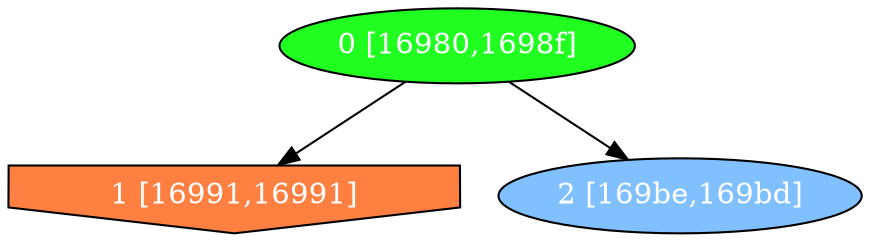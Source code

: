 diGraph libnss3{
	libnss3_0  [style=filled fillcolor="#20FF20" fontcolor="#ffffff" shape=oval label="0 [16980,1698f]"]
	libnss3_1  [style=filled fillcolor="#FF8040" fontcolor="#ffffff" shape=invhouse label="1 [16991,16991]"]
	libnss3_2  [style=filled fillcolor="#80C0FF" fontcolor="#ffffff" shape=oval label="2 [169be,169bd]"]

	libnss3_0 -> libnss3_1
	libnss3_0 -> libnss3_2
}